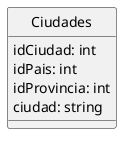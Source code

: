 @startuml Ciudades
hide circle
class Ciudades{
    idCiudad: int
    idPais: int
    idProvincia: int
    ciudad: string  
}
@enduml